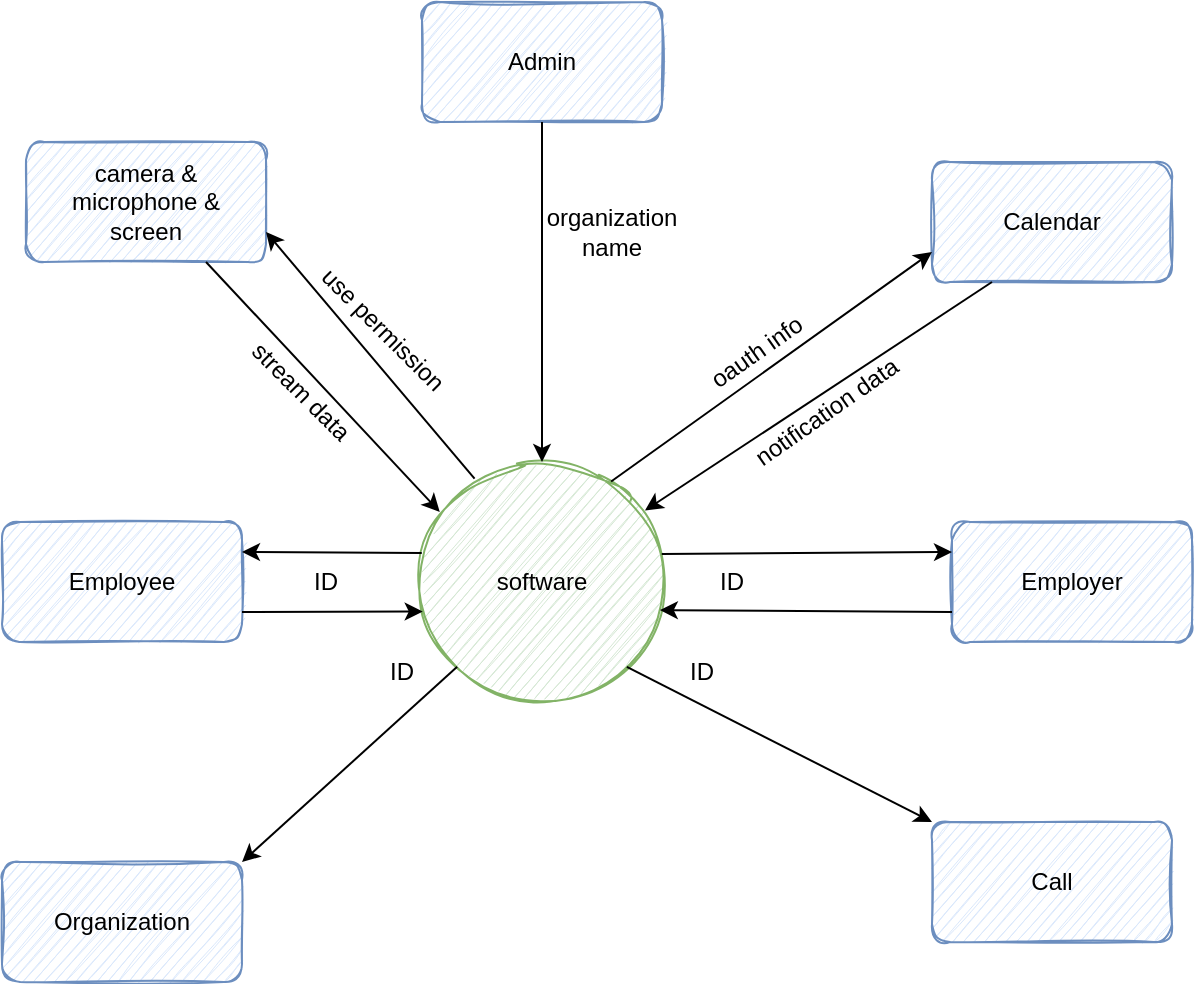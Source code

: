 <mxfile version="18.1.3" type="device"><diagram id="YySows1aSzzeRT33lZb8" name="Page-1"><mxGraphModel dx="401" dy="1534" grid="1" gridSize="10" guides="1" tooltips="1" connect="1" arrows="1" fold="1" page="1" pageScale="1" pageWidth="850" pageHeight="1100" math="0" shadow="0"><root><mxCell id="0"/><mxCell id="1" parent="0"/><mxCell id="kUDlVowtm5K8os70cwyw-1" value="Admin" style="rounded=1;whiteSpace=wrap;html=1;sketch=1;fillColor=#dae8fc;strokeColor=#6c8ebf;" parent="1" vertex="1"><mxGeometry x="365" y="-30" width="120" height="60" as="geometry"/></mxCell><mxCell id="kUDlVowtm5K8os70cwyw-2" value="Employee" style="rounded=1;whiteSpace=wrap;html=1;sketch=1;fillColor=#dae8fc;strokeColor=#6c8ebf;" parent="1" vertex="1"><mxGeometry x="155" y="230" width="120" height="60" as="geometry"/></mxCell><mxCell id="kUDlVowtm5K8os70cwyw-3" value="Employer" style="rounded=1;whiteSpace=wrap;html=1;sketch=1;fillColor=#dae8fc;strokeColor=#6c8ebf;" parent="1" vertex="1"><mxGeometry x="630" y="230" width="120" height="60" as="geometry"/></mxCell><mxCell id="kUDlVowtm5K8os70cwyw-4" value="Organization" style="rounded=1;whiteSpace=wrap;html=1;sketch=1;fillColor=#dae8fc;strokeColor=#6c8ebf;" parent="1" vertex="1"><mxGeometry x="155" y="400" width="120" height="60" as="geometry"/></mxCell><mxCell id="kUDlVowtm5K8os70cwyw-5" value="Calendar" style="rounded=1;whiteSpace=wrap;html=1;sketch=1;fillColor=#dae8fc;strokeColor=#6c8ebf;" parent="1" vertex="1"><mxGeometry x="620" y="50" width="120" height="60" as="geometry"/></mxCell><mxCell id="kUDlVowtm5K8os70cwyw-26" value="Call" style="rounded=1;whiteSpace=wrap;html=1;sketch=1;fillColor=#dae8fc;strokeColor=#6c8ebf;" parent="1" vertex="1"><mxGeometry x="620" y="380" width="120" height="60" as="geometry"/></mxCell><mxCell id="kUDlVowtm5K8os70cwyw-85" value="camera &amp;amp; &lt;br&gt;microphone &amp;amp;&lt;br&gt;screen" style="rounded=1;whiteSpace=wrap;html=1;sketch=1;fillColor=#dae8fc;strokeColor=#6c8ebf;" parent="1" vertex="1"><mxGeometry x="167" y="40" width="120" height="60" as="geometry"/></mxCell><mxCell id="5Da2QUAyQpEJUtc811in-1" value="software" style="ellipse;whiteSpace=wrap;html=1;aspect=fixed;rounded=1;sketch=1;fillColor=#d5e8d4;strokeColor=#82b366;" parent="1" vertex="1"><mxGeometry x="365" y="200" width="120" height="120" as="geometry"/></mxCell><mxCell id="5Da2QUAyQpEJUtc811in-2" value="" style="endArrow=classic;html=1;rounded=0;exitX=0.25;exitY=1;exitDx=0;exitDy=0;entryX=0.929;entryY=0.202;entryDx=0;entryDy=0;entryPerimeter=0;" parent="1" source="kUDlVowtm5K8os70cwyw-5" target="5Da2QUAyQpEJUtc811in-1" edge="1"><mxGeometry width="50" height="50" relative="1" as="geometry"><mxPoint x="385" y="350" as="sourcePoint"/><mxPoint x="435" y="300" as="targetPoint"/></mxGeometry></mxCell><mxCell id="5Da2QUAyQpEJUtc811in-3" value="notification data" style="text;html=1;strokeColor=none;fillColor=none;align=center;verticalAlign=middle;whiteSpace=wrap;rounded=0;rotation=-35;" parent="1" vertex="1"><mxGeometry x="520" y="160" width="95" height="30" as="geometry"/></mxCell><mxCell id="5Da2QUAyQpEJUtc811in-4" value="" style="endArrow=classic;html=1;rounded=0;exitX=0.75;exitY=1;exitDx=0;exitDy=0;entryX=0.074;entryY=0.208;entryDx=0;entryDy=0;entryPerimeter=0;" parent="1" source="kUDlVowtm5K8os70cwyw-85" target="5Da2QUAyQpEJUtc811in-1" edge="1"><mxGeometry width="50" height="50" relative="1" as="geometry"><mxPoint x="565.0" y="130.0" as="sourcePoint"/><mxPoint x="477.426" y="227.574" as="targetPoint"/></mxGeometry></mxCell><mxCell id="5Da2QUAyQpEJUtc811in-5" value="stream data" style="text;html=1;strokeColor=none;fillColor=none;align=center;verticalAlign=middle;whiteSpace=wrap;rounded=0;rotation=45;" parent="1" vertex="1"><mxGeometry x="262" y="150" width="85" height="30" as="geometry"/></mxCell><mxCell id="5Da2QUAyQpEJUtc811in-7" value="" style="endArrow=classic;html=1;rounded=0;exitX=0.5;exitY=1;exitDx=0;exitDy=0;entryX=0.5;entryY=0;entryDx=0;entryDy=0;" parent="1" source="kUDlVowtm5K8os70cwyw-1" target="5Da2QUAyQpEJUtc811in-1" edge="1"><mxGeometry width="50" height="50" relative="1" as="geometry"><mxPoint x="285" y="130.0" as="sourcePoint"/><mxPoint x="392.574" y="227.574" as="targetPoint"/></mxGeometry></mxCell><mxCell id="5Da2QUAyQpEJUtc811in-8" value="organization name" style="text;html=1;strokeColor=none;fillColor=none;align=center;verticalAlign=middle;whiteSpace=wrap;rounded=0;" parent="1" vertex="1"><mxGeometry x="430" y="70" width="60" height="30" as="geometry"/></mxCell><mxCell id="5Da2QUAyQpEJUtc811in-13" value="" style="endArrow=classic;html=1;rounded=0;exitX=-0.001;exitY=0.379;exitDx=0;exitDy=0;entryX=1;entryY=0.25;entryDx=0;entryDy=0;exitPerimeter=0;" parent="1" source="5Da2QUAyQpEJUtc811in-1" target="kUDlVowtm5K8os70cwyw-2" edge="1"><mxGeometry width="50" height="50" relative="1" as="geometry"><mxPoint x="285" y="130" as="sourcePoint"/><mxPoint x="392.574" y="227.574" as="targetPoint"/></mxGeometry></mxCell><mxCell id="5Da2QUAyQpEJUtc811in-14" value="" style="endArrow=classic;html=1;rounded=0;exitX=1;exitY=0.75;exitDx=0;exitDy=0;entryX=0.003;entryY=0.623;entryDx=0;entryDy=0;entryPerimeter=0;" parent="1" source="kUDlVowtm5K8os70cwyw-2" target="5Da2QUAyQpEJUtc811in-1" edge="1"><mxGeometry width="50" height="50" relative="1" as="geometry"><mxPoint x="372.72" y="255.6" as="sourcePoint"/><mxPoint x="285" y="265" as="targetPoint"/></mxGeometry></mxCell><mxCell id="5Da2QUAyQpEJUtc811in-15" value="ID" style="text;html=1;strokeColor=none;fillColor=none;align=center;verticalAlign=middle;whiteSpace=wrap;rounded=0;" parent="1" vertex="1"><mxGeometry x="287" y="245" width="60" height="30" as="geometry"/></mxCell><mxCell id="5Da2QUAyQpEJUtc811in-16" value="" style="endArrow=classic;html=1;rounded=0;exitX=0.999;exitY=0.383;exitDx=0;exitDy=0;entryX=0;entryY=0.25;entryDx=0;entryDy=0;exitPerimeter=0;" parent="1" source="5Da2QUAyQpEJUtc811in-1" target="kUDlVowtm5K8os70cwyw-3" edge="1"><mxGeometry width="50" height="50" relative="1" as="geometry"><mxPoint x="374.88" y="255.48" as="sourcePoint"/><mxPoint x="285.0" y="255" as="targetPoint"/></mxGeometry></mxCell><mxCell id="5Da2QUAyQpEJUtc811in-17" value="" style="endArrow=classic;html=1;rounded=0;exitX=0;exitY=0.75;exitDx=0;exitDy=0;entryX=0.991;entryY=0.617;entryDx=0;entryDy=0;entryPerimeter=0;" parent="1" source="kUDlVowtm5K8os70cwyw-3" target="5Da2QUAyQpEJUtc811in-1" edge="1"><mxGeometry width="50" height="50" relative="1" as="geometry"><mxPoint x="374.88" y="255.48" as="sourcePoint"/><mxPoint x="285.0" y="255" as="targetPoint"/></mxGeometry></mxCell><mxCell id="5Da2QUAyQpEJUtc811in-18" value="ID" style="text;html=1;strokeColor=none;fillColor=none;align=center;verticalAlign=middle;whiteSpace=wrap;rounded=0;" parent="1" vertex="1"><mxGeometry x="490" y="245" width="60" height="30" as="geometry"/></mxCell><mxCell id="5Da2QUAyQpEJUtc811in-19" value="" style="endArrow=classic;html=1;rounded=0;exitX=1;exitY=1;exitDx=0;exitDy=0;entryX=0;entryY=0;entryDx=0;entryDy=0;" parent="1" source="5Da2QUAyQpEJUtc811in-1" target="kUDlVowtm5K8os70cwyw-26" edge="1"><mxGeometry width="50" height="50" relative="1" as="geometry"><mxPoint x="445" y="310" as="sourcePoint"/><mxPoint x="495" y="260" as="targetPoint"/></mxGeometry></mxCell><mxCell id="5Da2QUAyQpEJUtc811in-20" value="" style="endArrow=classic;html=1;rounded=0;exitX=0;exitY=1;exitDx=0;exitDy=0;entryX=1;entryY=0;entryDx=0;entryDy=0;" parent="1" source="5Da2QUAyQpEJUtc811in-1" target="kUDlVowtm5K8os70cwyw-4" edge="1"><mxGeometry width="50" height="50" relative="1" as="geometry"><mxPoint x="477.426" y="312.426" as="sourcePoint"/><mxPoint x="545" y="340" as="targetPoint"/></mxGeometry></mxCell><mxCell id="5Da2QUAyQpEJUtc811in-21" value="ID" style="text;html=1;strokeColor=none;fillColor=none;align=center;verticalAlign=middle;whiteSpace=wrap;rounded=0;" parent="1" vertex="1"><mxGeometry x="475" y="290" width="60" height="30" as="geometry"/></mxCell><mxCell id="5Da2QUAyQpEJUtc811in-22" value="ID" style="text;html=1;strokeColor=none;fillColor=none;align=center;verticalAlign=middle;whiteSpace=wrap;rounded=0;" parent="1" vertex="1"><mxGeometry x="325" y="290" width="60" height="30" as="geometry"/></mxCell><mxCell id="jZJdx8C_d9OSEBT-5LKm-1" value="" style="endArrow=classic;html=1;rounded=0;exitX=0.788;exitY=0.081;exitDx=0;exitDy=0;entryX=0;entryY=0.75;entryDx=0;entryDy=0;exitPerimeter=0;" edge="1" parent="1" source="5Da2QUAyQpEJUtc811in-1" target="kUDlVowtm5K8os70cwyw-5"><mxGeometry width="50" height="50" relative="1" as="geometry"><mxPoint x="494.88" y="255.96" as="sourcePoint"/><mxPoint x="585" y="255" as="targetPoint"/></mxGeometry></mxCell><mxCell id="jZJdx8C_d9OSEBT-5LKm-2" value="oauth info" style="text;html=1;strokeColor=none;fillColor=none;align=center;verticalAlign=middle;whiteSpace=wrap;rounded=0;rotation=-35;" vertex="1" parent="1"><mxGeometry x="485" y="130" width="95" height="30" as="geometry"/></mxCell><mxCell id="jZJdx8C_d9OSEBT-5LKm-3" value="" style="endArrow=classic;html=1;rounded=0;exitX=0.219;exitY=0.069;exitDx=0;exitDy=0;entryX=1;entryY=0.75;entryDx=0;entryDy=0;exitPerimeter=0;" edge="1" parent="1" source="5Da2QUAyQpEJUtc811in-1" target="kUDlVowtm5K8os70cwyw-85"><mxGeometry width="50" height="50" relative="1" as="geometry"><mxPoint x="374.88" y="255.48" as="sourcePoint"/><mxPoint x="285" y="255" as="targetPoint"/></mxGeometry></mxCell><mxCell id="jZJdx8C_d9OSEBT-5LKm-4" value="use permission" style="text;html=1;strokeColor=none;fillColor=none;align=center;verticalAlign=middle;whiteSpace=wrap;rounded=0;rotation=45;" vertex="1" parent="1"><mxGeometry x="303" y="119" width="85" height="30" as="geometry"/></mxCell></root></mxGraphModel></diagram></mxfile>